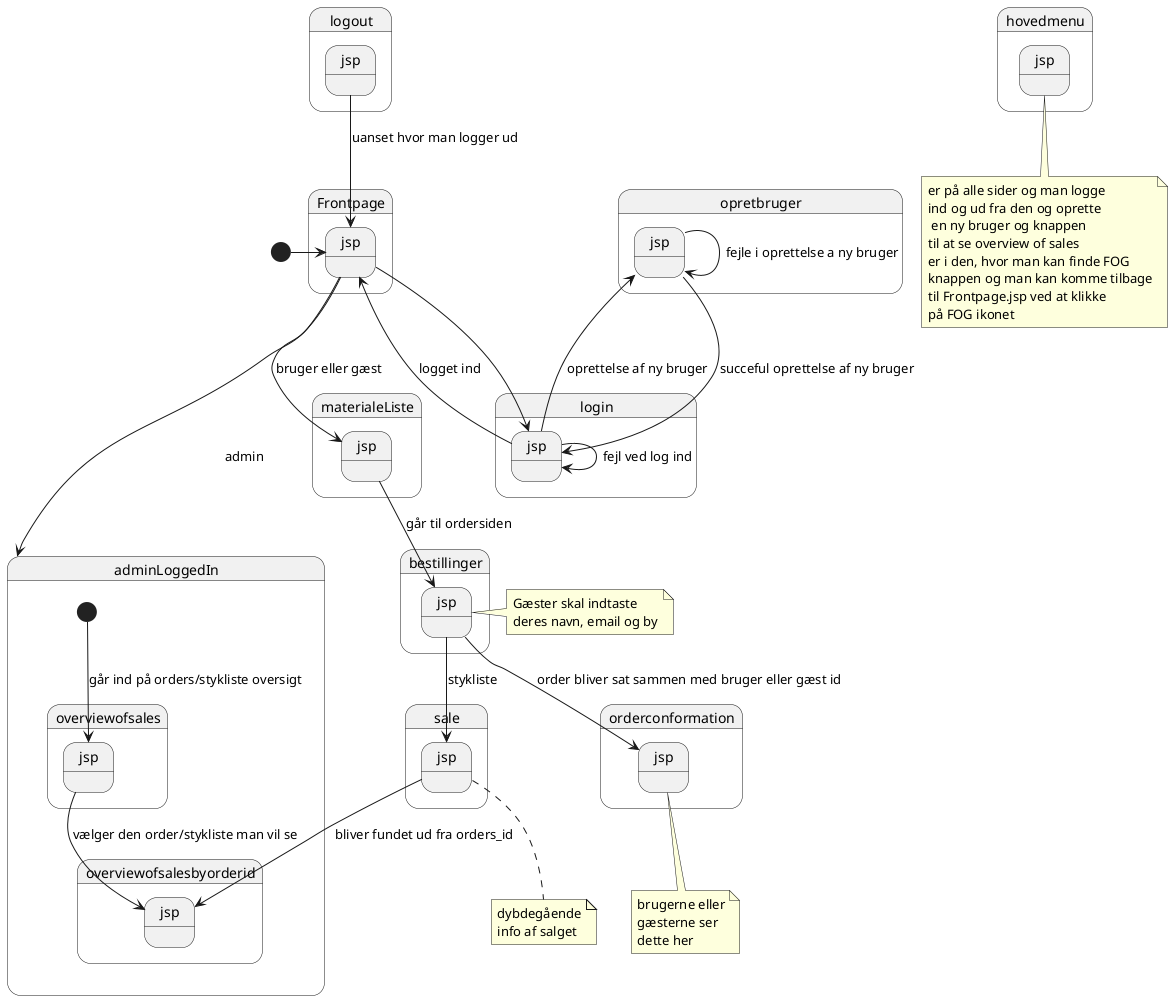 @startuml
'https://plantuml.com/state-diagram

state Frontpage.jsp
state login.jsp
state opretbruger.jsp
state logout.jsp
state hovedmenu.jsp



note bottom of hovedmenu.jsp
 er på alle sider og man logge
 ind og ud fra den og oprette
  en ny bruger og knappen
 til at se overview of sales
 er i den, hvor man kan finde FOG
 knappen og man kan komme tilbage
 til Frontpage.jsp ved at klikke
 på FOG ikonet
end note



[*] -right-> Frontpage.jsp
Frontpage.jsp --> login.jsp
login.jsp--> Frontpage.jsp :logget ind
Frontpage.jsp-->adminLoggedIn : admin
login.jsp --> login.jsp : fejl ved log ind
login.jsp --> opretbruger.jsp : oprettelse af ny bruger
opretbruger.jsp --> login.jsp : succeful oprettelse af ny bruger
opretbruger.jsp --> opretbruger.jsp : fejle i oprettelse a ny bruger
logout.jsp-->Frontpage.jsp : uanset hvor man logger ud



Frontpage.jsp --> materialeListe.jsp : bruger eller gæst
  materialeListe.jsp --> bestillinger.jsp : går til ordersiden
  bestillinger.jsp-->orderconformation.jsp : order bliver sat sammen med bruger eller gæst id
  bestillinger.jsp-->sale.jsp : stykliste



note bottom of orderconformation.jsp
brugerne eller
gæsterne ser
dette her
end note

note bottom of sale.jsp
dybdegående
info af salget
end note

note right of bestillinger.jsp
Gæster skal indtaste
deres navn, email og by
end note

state adminLoggedIn{
[*]-->overviewofsales.jsp : går ind på orders/stykliste oversigt
overviewofsales.jsp -->overviewofsalesbyorderid.jsp : vælger den order/stykliste man vil se
sale.jsp-->overviewofsalesbyorderid.jsp : bliver fundet ud fra orders_id
}



@enduml